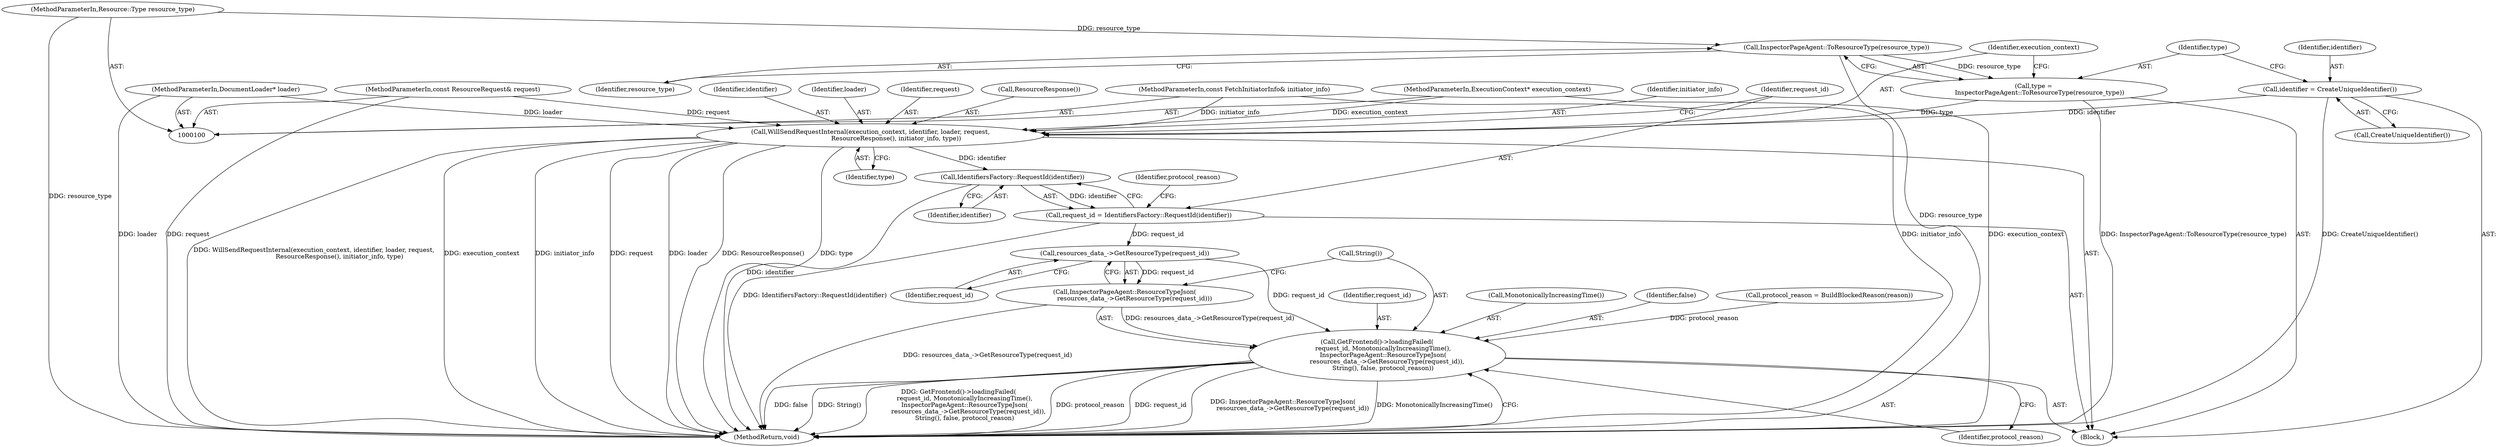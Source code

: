 digraph "0_Chrome_1c40f9042ae2d6ee7483d72998aabb5e73b2ff60@pointer" {
"1000117" [label="(Call,WillSendRequestInternal(execution_context, identifier, loader, request,\n                          ResourceResponse(), initiator_info, type))"];
"1000101" [label="(MethodParameterIn,ExecutionContext* execution_context)"];
"1000109" [label="(Call,identifier = CreateUniqueIdentifier())"];
"1000103" [label="(MethodParameterIn,DocumentLoader* loader)"];
"1000102" [label="(MethodParameterIn,const ResourceRequest& request)"];
"1000104" [label="(MethodParameterIn,const FetchInitiatorInfo& initiator_info)"];
"1000113" [label="(Call,type =\n      InspectorPageAgent::ToResourceType(resource_type))"];
"1000115" [label="(Call,InspectorPageAgent::ToResourceType(resource_type))"];
"1000106" [label="(MethodParameterIn,Resource::Type resource_type)"];
"1000128" [label="(Call,IdentifiersFactory::RequestId(identifier))"];
"1000126" [label="(Call,request_id = IdentifiersFactory::RequestId(identifier))"];
"1000139" [label="(Call,resources_data_->GetResourceType(request_id))"];
"1000135" [label="(Call,GetFrontend()->loadingFailed(\n      request_id, MonotonicallyIncreasingTime(),\n      InspectorPageAgent::ResourceTypeJson(\n          resources_data_->GetResourceType(request_id)),\n      String(), false, protocol_reason))"];
"1000138" [label="(Call,InspectorPageAgent::ResourceTypeJson(\n          resources_data_->GetResourceType(request_id)))"];
"1000116" [label="(Identifier,resource_type)"];
"1000143" [label="(Identifier,protocol_reason)"];
"1000124" [label="(Identifier,type)"];
"1000114" [label="(Identifier,type)"];
"1000128" [label="(Call,IdentifiersFactory::RequestId(identifier))"];
"1000137" [label="(Call,MonotonicallyIncreasingTime())"];
"1000141" [label="(Call,String())"];
"1000118" [label="(Identifier,execution_context)"];
"1000123" [label="(Identifier,initiator_info)"];
"1000115" [label="(Call,InspectorPageAgent::ToResourceType(resource_type))"];
"1000119" [label="(Identifier,identifier)"];
"1000120" [label="(Identifier,loader)"];
"1000140" [label="(Identifier,request_id)"];
"1000110" [label="(Identifier,identifier)"];
"1000142" [label="(Identifier,false)"];
"1000129" [label="(Identifier,identifier)"];
"1000138" [label="(Call,InspectorPageAgent::ResourceTypeJson(\n          resources_data_->GetResourceType(request_id)))"];
"1000127" [label="(Identifier,request_id)"];
"1000126" [label="(Call,request_id = IdentifiersFactory::RequestId(identifier))"];
"1000144" [label="(MethodReturn,void)"];
"1000117" [label="(Call,WillSendRequestInternal(execution_context, identifier, loader, request,\n                          ResourceResponse(), initiator_info, type))"];
"1000107" [label="(Block,)"];
"1000135" [label="(Call,GetFrontend()->loadingFailed(\n      request_id, MonotonicallyIncreasingTime(),\n      InspectorPageAgent::ResourceTypeJson(\n          resources_data_->GetResourceType(request_id)),\n      String(), false, protocol_reason))"];
"1000103" [label="(MethodParameterIn,DocumentLoader* loader)"];
"1000121" [label="(Identifier,request)"];
"1000106" [label="(MethodParameterIn,Resource::Type resource_type)"];
"1000111" [label="(Call,CreateUniqueIdentifier())"];
"1000101" [label="(MethodParameterIn,ExecutionContext* execution_context)"];
"1000139" [label="(Call,resources_data_->GetResourceType(request_id))"];
"1000102" [label="(MethodParameterIn,const ResourceRequest& request)"];
"1000113" [label="(Call,type =\n      InspectorPageAgent::ToResourceType(resource_type))"];
"1000109" [label="(Call,identifier = CreateUniqueIdentifier())"];
"1000132" [label="(Identifier,protocol_reason)"];
"1000122" [label="(Call,ResourceResponse())"];
"1000131" [label="(Call,protocol_reason = BuildBlockedReason(reason))"];
"1000104" [label="(MethodParameterIn,const FetchInitiatorInfo& initiator_info)"];
"1000136" [label="(Identifier,request_id)"];
"1000117" -> "1000107"  [label="AST: "];
"1000117" -> "1000124"  [label="CFG: "];
"1000118" -> "1000117"  [label="AST: "];
"1000119" -> "1000117"  [label="AST: "];
"1000120" -> "1000117"  [label="AST: "];
"1000121" -> "1000117"  [label="AST: "];
"1000122" -> "1000117"  [label="AST: "];
"1000123" -> "1000117"  [label="AST: "];
"1000124" -> "1000117"  [label="AST: "];
"1000127" -> "1000117"  [label="CFG: "];
"1000117" -> "1000144"  [label="DDG: WillSendRequestInternal(execution_context, identifier, loader, request,\n                          ResourceResponse(), initiator_info, type)"];
"1000117" -> "1000144"  [label="DDG: execution_context"];
"1000117" -> "1000144"  [label="DDG: initiator_info"];
"1000117" -> "1000144"  [label="DDG: request"];
"1000117" -> "1000144"  [label="DDG: loader"];
"1000117" -> "1000144"  [label="DDG: ResourceResponse()"];
"1000117" -> "1000144"  [label="DDG: type"];
"1000101" -> "1000117"  [label="DDG: execution_context"];
"1000109" -> "1000117"  [label="DDG: identifier"];
"1000103" -> "1000117"  [label="DDG: loader"];
"1000102" -> "1000117"  [label="DDG: request"];
"1000104" -> "1000117"  [label="DDG: initiator_info"];
"1000113" -> "1000117"  [label="DDG: type"];
"1000117" -> "1000128"  [label="DDG: identifier"];
"1000101" -> "1000100"  [label="AST: "];
"1000101" -> "1000144"  [label="DDG: execution_context"];
"1000109" -> "1000107"  [label="AST: "];
"1000109" -> "1000111"  [label="CFG: "];
"1000110" -> "1000109"  [label="AST: "];
"1000111" -> "1000109"  [label="AST: "];
"1000114" -> "1000109"  [label="CFG: "];
"1000109" -> "1000144"  [label="DDG: CreateUniqueIdentifier()"];
"1000103" -> "1000100"  [label="AST: "];
"1000103" -> "1000144"  [label="DDG: loader"];
"1000102" -> "1000100"  [label="AST: "];
"1000102" -> "1000144"  [label="DDG: request"];
"1000104" -> "1000100"  [label="AST: "];
"1000104" -> "1000144"  [label="DDG: initiator_info"];
"1000113" -> "1000107"  [label="AST: "];
"1000113" -> "1000115"  [label="CFG: "];
"1000114" -> "1000113"  [label="AST: "];
"1000115" -> "1000113"  [label="AST: "];
"1000118" -> "1000113"  [label="CFG: "];
"1000113" -> "1000144"  [label="DDG: InspectorPageAgent::ToResourceType(resource_type)"];
"1000115" -> "1000113"  [label="DDG: resource_type"];
"1000115" -> "1000116"  [label="CFG: "];
"1000116" -> "1000115"  [label="AST: "];
"1000115" -> "1000144"  [label="DDG: resource_type"];
"1000106" -> "1000115"  [label="DDG: resource_type"];
"1000106" -> "1000100"  [label="AST: "];
"1000106" -> "1000144"  [label="DDG: resource_type"];
"1000128" -> "1000126"  [label="AST: "];
"1000128" -> "1000129"  [label="CFG: "];
"1000129" -> "1000128"  [label="AST: "];
"1000126" -> "1000128"  [label="CFG: "];
"1000128" -> "1000144"  [label="DDG: identifier"];
"1000128" -> "1000126"  [label="DDG: identifier"];
"1000126" -> "1000107"  [label="AST: "];
"1000127" -> "1000126"  [label="AST: "];
"1000132" -> "1000126"  [label="CFG: "];
"1000126" -> "1000144"  [label="DDG: IdentifiersFactory::RequestId(identifier)"];
"1000126" -> "1000139"  [label="DDG: request_id"];
"1000139" -> "1000138"  [label="AST: "];
"1000139" -> "1000140"  [label="CFG: "];
"1000140" -> "1000139"  [label="AST: "];
"1000138" -> "1000139"  [label="CFG: "];
"1000139" -> "1000135"  [label="DDG: request_id"];
"1000139" -> "1000138"  [label="DDG: request_id"];
"1000135" -> "1000107"  [label="AST: "];
"1000135" -> "1000143"  [label="CFG: "];
"1000136" -> "1000135"  [label="AST: "];
"1000137" -> "1000135"  [label="AST: "];
"1000138" -> "1000135"  [label="AST: "];
"1000141" -> "1000135"  [label="AST: "];
"1000142" -> "1000135"  [label="AST: "];
"1000143" -> "1000135"  [label="AST: "];
"1000144" -> "1000135"  [label="CFG: "];
"1000135" -> "1000144"  [label="DDG: false"];
"1000135" -> "1000144"  [label="DDG: String()"];
"1000135" -> "1000144"  [label="DDG: GetFrontend()->loadingFailed(\n      request_id, MonotonicallyIncreasingTime(),\n      InspectorPageAgent::ResourceTypeJson(\n          resources_data_->GetResourceType(request_id)),\n      String(), false, protocol_reason)"];
"1000135" -> "1000144"  [label="DDG: protocol_reason"];
"1000135" -> "1000144"  [label="DDG: request_id"];
"1000135" -> "1000144"  [label="DDG: InspectorPageAgent::ResourceTypeJson(\n          resources_data_->GetResourceType(request_id))"];
"1000135" -> "1000144"  [label="DDG: MonotonicallyIncreasingTime()"];
"1000138" -> "1000135"  [label="DDG: resources_data_->GetResourceType(request_id)"];
"1000131" -> "1000135"  [label="DDG: protocol_reason"];
"1000141" -> "1000138"  [label="CFG: "];
"1000138" -> "1000144"  [label="DDG: resources_data_->GetResourceType(request_id)"];
}
